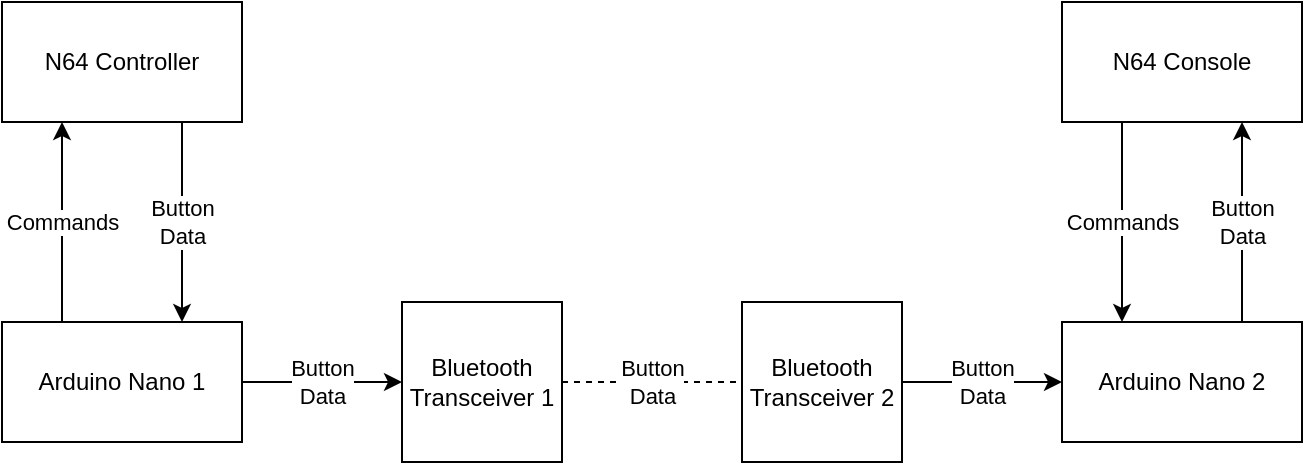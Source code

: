 <mxfile version="10.7.7" type="device"><diagram id="cAu_DWz_D8EThuOVYUZG" name="Page-1"><mxGraphModel dx="971" dy="598" grid="1" gridSize="10" guides="1" tooltips="1" connect="1" arrows="1" fold="1" page="1" pageScale="1" pageWidth="850" pageHeight="1100" math="0" shadow="0"><root><mxCell id="0"/><mxCell id="1" parent="0"/><mxCell id="naG_ETHD6L29TrQLTAxj-1" value="Bluetooth Transceiver 1" style="whiteSpace=wrap;html=1;aspect=fixed;" parent="1" vertex="1"><mxGeometry x="270" y="260" width="80" height="80" as="geometry"/></mxCell><mxCell id="aeGmZV7qe6JmF5ix7vgI-14" value="&lt;div&gt;Button&lt;/div&gt;&lt;div&gt;Data&lt;br&gt;&lt;/div&gt;" style="edgeStyle=orthogonalEdgeStyle;rounded=0;orthogonalLoop=1;jettySize=auto;html=1;entryX=0;entryY=0.5;entryDx=0;entryDy=0;" edge="1" parent="1" source="naG_ETHD6L29TrQLTAxj-2" target="aeGmZV7qe6JmF5ix7vgI-10"><mxGeometry relative="1" as="geometry"/></mxCell><mxCell id="naG_ETHD6L29TrQLTAxj-2" value="Bluetooth Transceiver 2" style="whiteSpace=wrap;html=1;aspect=fixed;" parent="1" vertex="1"><mxGeometry x="440" y="260" width="80" height="80" as="geometry"/></mxCell><mxCell id="naG_ETHD6L29TrQLTAxj-5" value="&lt;div&gt;Button&lt;/div&gt;&lt;div&gt;Data&lt;br&gt;&lt;/div&gt;" style="endArrow=none;dashed=1;html=1;exitX=1;exitY=0.5;exitDx=0;exitDy=0;" parent="1" source="naG_ETHD6L29TrQLTAxj-1" edge="1"><mxGeometry width="50" height="50" relative="1" as="geometry"><mxPoint x="380" y="325" as="sourcePoint"/><mxPoint x="440" y="300" as="targetPoint"/></mxGeometry></mxCell><mxCell id="aeGmZV7qe6JmF5ix7vgI-3" value="&lt;div&gt;Commands&lt;/div&gt;" style="endArrow=classic;html=1;entryX=0.25;entryY=1;entryDx=0;entryDy=0;exitX=0.25;exitY=0;exitDx=0;exitDy=0;" edge="1" parent="1" source="aeGmZV7qe6JmF5ix7vgI-6" target="aeGmZV7qe6JmF5ix7vgI-7"><mxGeometry width="50" height="50" relative="1" as="geometry"><mxPoint x="99.588" y="259.647" as="sourcePoint"/><mxPoint x="99.588" y="190.235" as="targetPoint"/></mxGeometry></mxCell><mxCell id="aeGmZV7qe6JmF5ix7vgI-13" value="&lt;div&gt;Button&lt;/div&gt;&lt;div&gt;Data&lt;br&gt;&lt;/div&gt;" style="edgeStyle=orthogonalEdgeStyle;rounded=0;orthogonalLoop=1;jettySize=auto;html=1;entryX=0;entryY=0.5;entryDx=0;entryDy=0;" edge="1" parent="1" source="aeGmZV7qe6JmF5ix7vgI-6" target="naG_ETHD6L29TrQLTAxj-1"><mxGeometry relative="1" as="geometry"/></mxCell><mxCell id="aeGmZV7qe6JmF5ix7vgI-6" value="&lt;div&gt;Arduino Nano 1&lt;br&gt;&lt;/div&gt;" style="rounded=0;whiteSpace=wrap;html=1;" vertex="1" parent="1"><mxGeometry x="70" y="270" width="120" height="60" as="geometry"/></mxCell><mxCell id="aeGmZV7qe6JmF5ix7vgI-8" value="&lt;div&gt;Button&lt;/div&gt;&lt;div&gt;Data&lt;br&gt;&lt;/div&gt;" style="edgeStyle=orthogonalEdgeStyle;rounded=0;orthogonalLoop=1;jettySize=auto;html=1;exitX=0.75;exitY=1;exitDx=0;exitDy=0;entryX=0.75;entryY=0;entryDx=0;entryDy=0;" edge="1" parent="1" source="aeGmZV7qe6JmF5ix7vgI-7" target="aeGmZV7qe6JmF5ix7vgI-6"><mxGeometry relative="1" as="geometry"/></mxCell><mxCell id="aeGmZV7qe6JmF5ix7vgI-7" value="&lt;div&gt;N64 Controller&lt;/div&gt;" style="rounded=0;whiteSpace=wrap;html=1;" vertex="1" parent="1"><mxGeometry x="70" y="110" width="120" height="60" as="geometry"/></mxCell><mxCell id="aeGmZV7qe6JmF5ix7vgI-11" value="&lt;div&gt;Commands&lt;/div&gt;" style="edgeStyle=orthogonalEdgeStyle;rounded=0;orthogonalLoop=1;jettySize=auto;html=1;exitX=0.25;exitY=1;exitDx=0;exitDy=0;entryX=0.25;entryY=0;entryDx=0;entryDy=0;" edge="1" parent="1" source="aeGmZV7qe6JmF5ix7vgI-9" target="aeGmZV7qe6JmF5ix7vgI-10"><mxGeometry relative="1" as="geometry"/></mxCell><mxCell id="aeGmZV7qe6JmF5ix7vgI-9" value="N64 Console" style="rounded=0;whiteSpace=wrap;html=1;" vertex="1" parent="1"><mxGeometry x="600" y="110" width="120" height="60" as="geometry"/></mxCell><mxCell id="aeGmZV7qe6JmF5ix7vgI-12" value="&lt;div&gt;Button&lt;/div&gt;&lt;div&gt;Data&lt;/div&gt;" style="edgeStyle=orthogonalEdgeStyle;rounded=0;orthogonalLoop=1;jettySize=auto;html=1;exitX=0.75;exitY=0;exitDx=0;exitDy=0;entryX=0.75;entryY=1;entryDx=0;entryDy=0;" edge="1" parent="1" source="aeGmZV7qe6JmF5ix7vgI-10" target="aeGmZV7qe6JmF5ix7vgI-9"><mxGeometry relative="1" as="geometry"/></mxCell><mxCell id="aeGmZV7qe6JmF5ix7vgI-10" value="&lt;div&gt;Arduino Nano 2&lt;/div&gt;" style="rounded=0;whiteSpace=wrap;html=1;" vertex="1" parent="1"><mxGeometry x="600" y="270" width="120" height="60" as="geometry"/></mxCell></root></mxGraphModel></diagram></mxfile>